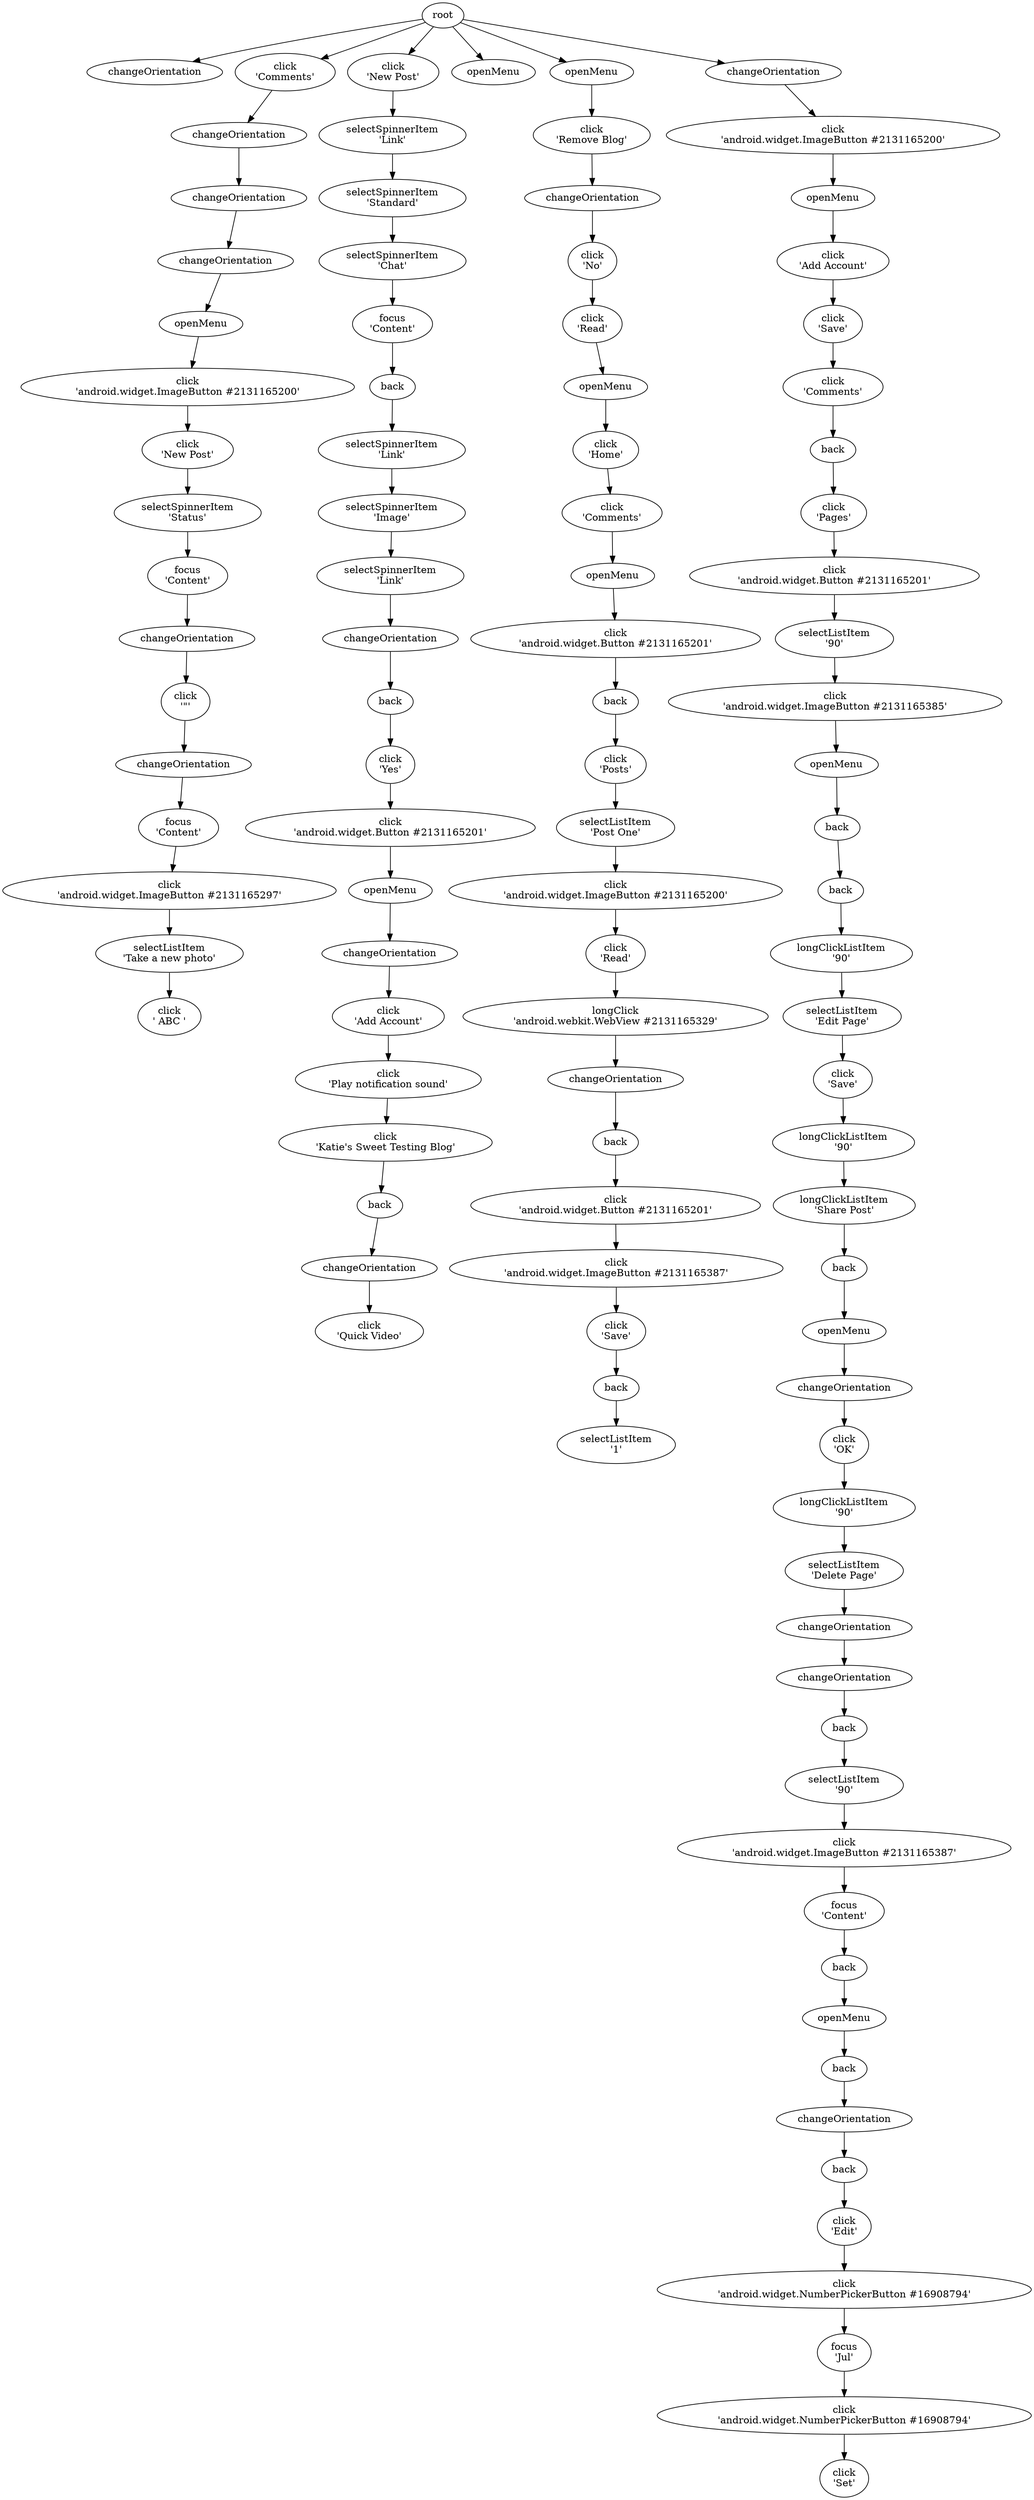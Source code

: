 digraph EFG {

## Edges

	root -> e1;
	root -> e11;
	e11 -> e21;
	e21 -> e26;
	e26 -> e31;
	e31 -> e35;
	e35 -> e37;
	e37 -> e45;
	e45 -> e69;
	e69 -> e75;
	e75 -> e103;
	e103 -> e110;
	e110 -> e127;
	e127 -> e128;
	e128 -> e148;
	e148 -> e153;
	e153 -> e167;
	root -> e178;
	e178 -> e198;
	e198 -> e217;
	e217 -> e229;
	e229 -> e241;
	e241 -> e267;
	e267 -> e278;
	e278 -> e294;
	e294 -> e312;
	e312 -> e337;
	e337 -> e352;
	e352 -> e355;
	e355 -> e361;
	e361 -> e390;
	e390 -> e398;
	e398 -> e399;
	e399 -> e408;
	e408 -> e417;
	e417 -> e436;
	e436 -> e454;
	e454 -> e461;
	root -> e471;
	root -> e473;
	e473 -> e477;
	e477 -> e486;
	e486 -> e488;
	e488 -> e503;
	e503 -> e510;
	e510 -> e512;
	e512 -> e527;
	e527 -> e537;
	e537 -> e540;
	e540 -> e546;
	e546 -> e556;
	e556 -> e568;
	e568 -> e583;
	e583 -> e604;
	e604 -> e609;
	e609 -> e616;
	e616 -> e618;
	e618 -> e627;
	e627 -> e634;
	e634 -> e654;
	e654 -> e665;
	e665 -> e668;
	root -> e682;
	e682 -> e683;
	e683 -> e702;
	e702 -> e704;
	e704 -> e718;
	e718 -> e731;
	e731 -> e740;
	e740 -> e751;
	e751 -> e780;
	e780 -> e790;
	e790 -> e810;
	e810 -> e821;
	e821 -> e824;
	e824 -> e834;
	e834 -> e854;
	e854 -> e862;
	e862 -> e873;
	e873 -> e889;
	e889 -> e907;
	e907 -> e911;
	e911 -> e916;
	e916 -> e921;
	e921 -> e922;
	e922 -> e940;
	e940 -> e952;
	e952 -> e964;
	e964 -> e969;
	e969 -> e972;
	e972 -> e981;
	e981 -> e1003;
	e1003 -> e1010;
	e1010 -> e1025;
	e1025 -> e1032;
	e1032 -> e1037;
	e1037 -> e1044;
	e1044 -> e1047;
	e1047 -> e1051;
	e1051 -> e1059;
	e1059 -> e1071;
	e1071 -> e1087;
	e1087 -> e1107;

## Nodes

	e148 [label="click\n'android.widget.ImageButton #2131165297'"];
	e862 [label="selectListItem\n'Edit Page'"];
	e731 [label="click\n'Comments'"];
	e1044 [label="changeOrientation"];
	e1047 [label="back"];
	e1107 [label="click\n'Set'"];
	e477 [label="click\n'Remove Blog'"];
	e471 [label="openMenu"];
	e537 [label="openMenu"];
	e473 [label="openMenu"];
	e294 [label="selectSpinnerItem\n'Image'"];
	e964 [label="changeOrientation"];
	e153 [label="selectListItem\n'Take a new photo'"];
	e969 [label="changeOrientation"];
	e604 [label="click\n'Read'"];
	e1059 [label="click\n'android.widget.NumberPickerButton #16908794'"];
	e1051 [label="click\n'Edit'"];
	e683 [label="click\n'android.widget.ImageButton #2131165200'"];
	e540 [label="click\n'android.widget.Button #2131165201'"];
	e682 [label="changeOrientation"];
	e609 [label="longClick\n'android.webkit.WebView #2131165329'"];
	e488 [label="click\n'No'"];
	e486 [label="changeOrientation"];
	e546 [label="back"];
	e740 [label="back"];
	e854 [label="longClickListItem\n'90'"];
	e952 [label="selectListItem\n'Delete Page'"];
	e337 [label="changeOrientation"];
	e408 [label="click\n'Play notification sound'"];
	e167 [label="click\n' ABC '"];
	e75 [label="focus\n'Content'"];
	e981 [label="selectListItem\n'90'"];
	e128 [label="focus\n'Content'"];
	e616 [label="changeOrientation"];
	e790 [label="selectListItem\n'90'"];
	e127 [label="changeOrientation"];
	e718 [label="click\n'Save'"];
	e510 [label="openMenu"];
	e11 [label="click\n'Comments'"];
	e618 [label="back"];
	e1025 [label="back"];
	e278 [label="selectSpinnerItem\n'Link'"];
	e229 [label="selectSpinnerItem\n'Chat'"];
	e512 [label="click\n'Home'"];
	e178 [label="click\n'New Post'"];
	e417 [label="click\n'Katie's Sweet Testing Blog'"];
	e312 [label="selectSpinnerItem\n'Link'"];
	e972 [label="back"];
	e907 [label="longClickListItem\n'Share Post'"];
	e26 [label="changeOrientation"];
	e1037 [label="back"];
	e627 [label="click\n'android.widget.Button #2131165201'"];
	e21 [label="changeOrientation"];
	e1032 [label="openMenu"];
	e527 [label="click\n'Comments'"];
	e217 [label="selectSpinnerItem\n'Standard'"];
	e834 [label="back"];
	e110 [label="click\n'\"'"];
	e31 [label="changeOrientation"];
	e911 [label="back"];
	e241 [label="focus\n'Content'"];
	e35 [label="openMenu"];
	e1003 [label="click\n'android.widget.ImageButton #2131165387'"];
	e436 [label="back"];
	e810 [label="click\n'android.widget.ImageButton #2131165385'"];
	e37 [label="click\n'android.widget.ImageButton #2131165200'"];
	e634 [label="click\n'android.widget.ImageButton #2131165387'"];
	e916 [label="openMenu"];
	e1087 [label="click\n'android.widget.NumberPickerButton #16908794'"];
	e704 [label="click\n'Add Account'"];
	e198 [label="selectSpinnerItem\n'Link'"];
	e702 [label="openMenu"];
	e103 [label="changeOrientation"];
	e1010 [label="focus\n'Content'"];
	e922 [label="click\n'OK'"];
	e45 [label="click\n'New Post'"];
	e921 [label="changeOrientation"];
	e390 [label="openMenu"];
	e821 [label="openMenu"];
	e399 [label="click\n'Add Account'"];
	e824 [label="back"];
	e398 [label="changeOrientation"];
	e583 [label="click\n'android.widget.ImageButton #2131165200'"];
	e1 [label="changeOrientation"];
	e503 [label="click\n'Read'"];
	e780 [label="click\n'android.widget.Button #2131165201'"];
	e267 [label="back"];
	e1071 [label="focus\n'Jul'"];
	e654 [label="click\n'Save'"];
	e556 [label="click\n'Posts'"];
	e361 [label="click\n'android.widget.Button #2131165201'"];
	e751 [label="click\n'Pages'"];
	e454 [label="changeOrientation"];
	e889 [label="longClickListItem\n'90'"];
	e940 [label="longClickListItem\n'90'"];
	e873 [label="click\n'Save'"];
	e665 [label="back"];
	e355 [label="click\n'Yes'"];
	e668 [label="selectListItem\n'1'"];
	e69 [label="selectSpinnerItem\n'Status'"];
	e568 [label="selectListItem\n'Post One'"];
	e352 [label="back"];
	e461 [label="click\n'Quick Video'"];

}
